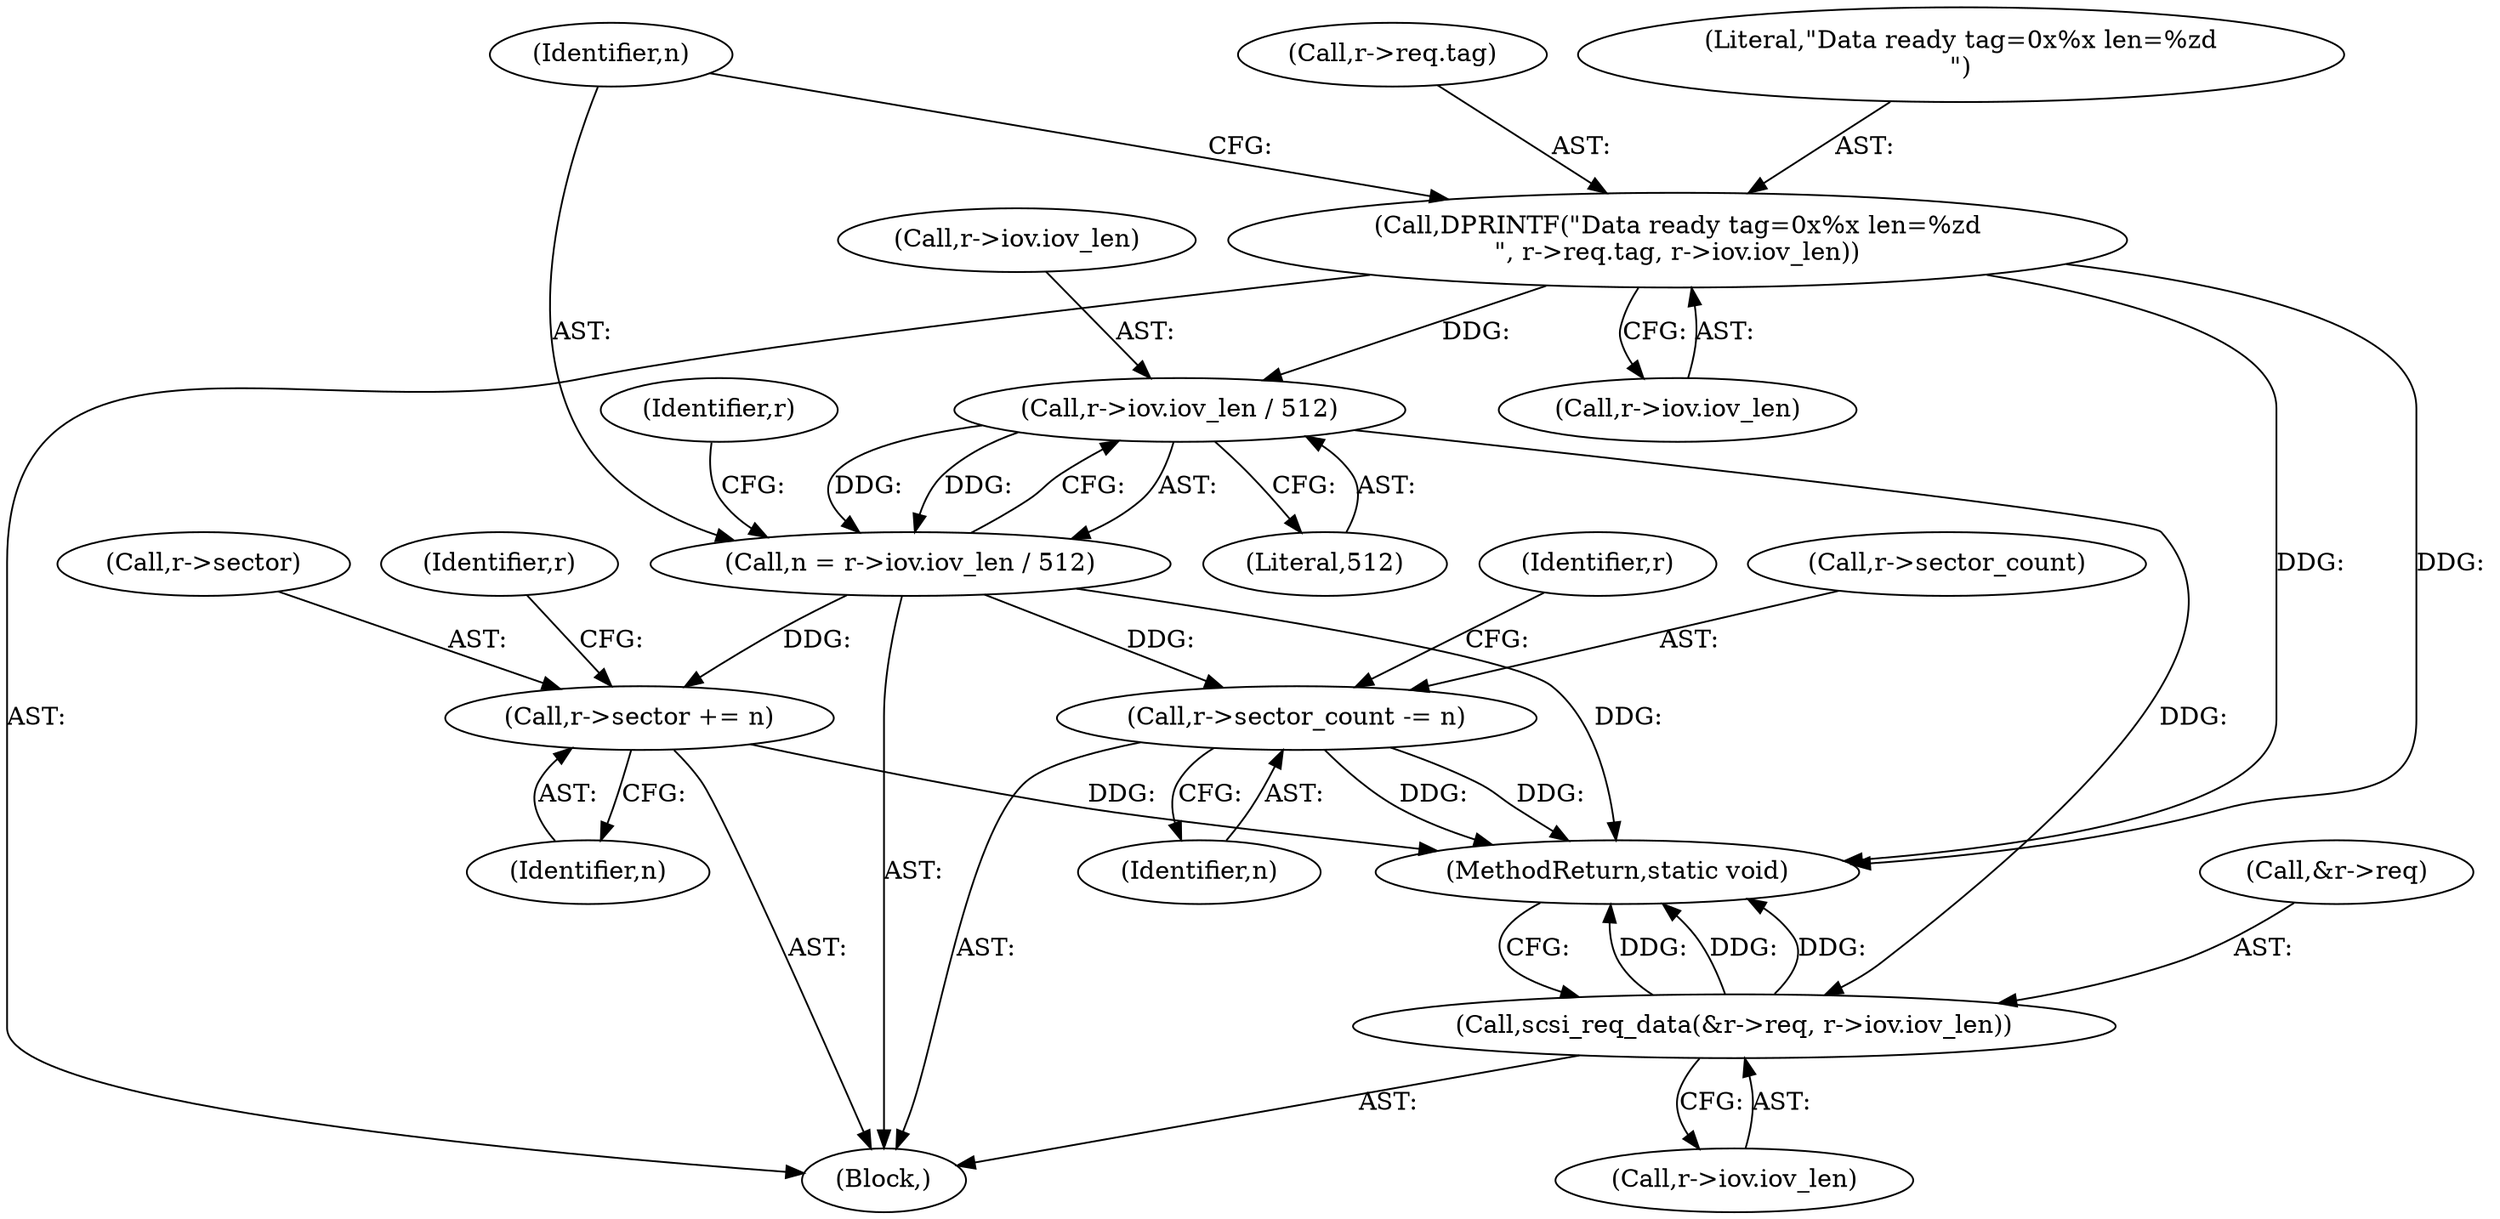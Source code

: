 digraph "0_qemu_103b40f51e4012b3b0ad20f615562a1806d7f49a@pointer" {
"1000171" [label="(Call,r->iov.iov_len / 512)"];
"1000157" [label="(Call,DPRINTF(\"Data ready tag=0x%x len=%zd\n\", r->req.tag, r->iov.iov_len))"];
"1000169" [label="(Call,n = r->iov.iov_len / 512)"];
"1000178" [label="(Call,r->sector += n)"];
"1000183" [label="(Call,r->sector_count -= n)"];
"1000188" [label="(Call,scsi_req_data(&r->req, r->iov.iov_len))"];
"1000171" [label="(Call,r->iov.iov_len / 512)"];
"1000193" [label="(Call,r->iov.iov_len)"];
"1000198" [label="(MethodReturn,static void)"];
"1000184" [label="(Call,r->sector_count)"];
"1000164" [label="(Call,r->iov.iov_len)"];
"1000180" [label="(Identifier,r)"];
"1000189" [label="(Call,&r->req)"];
"1000177" [label="(Literal,512)"];
"1000178" [label="(Call,r->sector += n)"];
"1000157" [label="(Call,DPRINTF(\"Data ready tag=0x%x len=%zd\n\", r->req.tag, r->iov.iov_len))"];
"1000182" [label="(Identifier,n)"];
"1000159" [label="(Call,r->req.tag)"];
"1000170" [label="(Identifier,n)"];
"1000191" [label="(Identifier,r)"];
"1000188" [label="(Call,scsi_req_data(&r->req, r->iov.iov_len))"];
"1000187" [label="(Identifier,n)"];
"1000183" [label="(Call,r->sector_count -= n)"];
"1000158" [label="(Literal,\"Data ready tag=0x%x len=%zd\n\")"];
"1000179" [label="(Call,r->sector)"];
"1000169" [label="(Call,n = r->iov.iov_len / 512)"];
"1000172" [label="(Call,r->iov.iov_len)"];
"1000103" [label="(Block,)"];
"1000185" [label="(Identifier,r)"];
"1000171" -> "1000169"  [label="AST: "];
"1000171" -> "1000177"  [label="CFG: "];
"1000172" -> "1000171"  [label="AST: "];
"1000177" -> "1000171"  [label="AST: "];
"1000169" -> "1000171"  [label="CFG: "];
"1000171" -> "1000169"  [label="DDG: "];
"1000171" -> "1000169"  [label="DDG: "];
"1000157" -> "1000171"  [label="DDG: "];
"1000171" -> "1000188"  [label="DDG: "];
"1000157" -> "1000103"  [label="AST: "];
"1000157" -> "1000164"  [label="CFG: "];
"1000158" -> "1000157"  [label="AST: "];
"1000159" -> "1000157"  [label="AST: "];
"1000164" -> "1000157"  [label="AST: "];
"1000170" -> "1000157"  [label="CFG: "];
"1000157" -> "1000198"  [label="DDG: "];
"1000157" -> "1000198"  [label="DDG: "];
"1000169" -> "1000103"  [label="AST: "];
"1000170" -> "1000169"  [label="AST: "];
"1000180" -> "1000169"  [label="CFG: "];
"1000169" -> "1000198"  [label="DDG: "];
"1000169" -> "1000178"  [label="DDG: "];
"1000169" -> "1000183"  [label="DDG: "];
"1000178" -> "1000103"  [label="AST: "];
"1000178" -> "1000182"  [label="CFG: "];
"1000179" -> "1000178"  [label="AST: "];
"1000182" -> "1000178"  [label="AST: "];
"1000185" -> "1000178"  [label="CFG: "];
"1000178" -> "1000198"  [label="DDG: "];
"1000183" -> "1000103"  [label="AST: "];
"1000183" -> "1000187"  [label="CFG: "];
"1000184" -> "1000183"  [label="AST: "];
"1000187" -> "1000183"  [label="AST: "];
"1000191" -> "1000183"  [label="CFG: "];
"1000183" -> "1000198"  [label="DDG: "];
"1000183" -> "1000198"  [label="DDG: "];
"1000188" -> "1000103"  [label="AST: "];
"1000188" -> "1000193"  [label="CFG: "];
"1000189" -> "1000188"  [label="AST: "];
"1000193" -> "1000188"  [label="AST: "];
"1000198" -> "1000188"  [label="CFG: "];
"1000188" -> "1000198"  [label="DDG: "];
"1000188" -> "1000198"  [label="DDG: "];
"1000188" -> "1000198"  [label="DDG: "];
}
